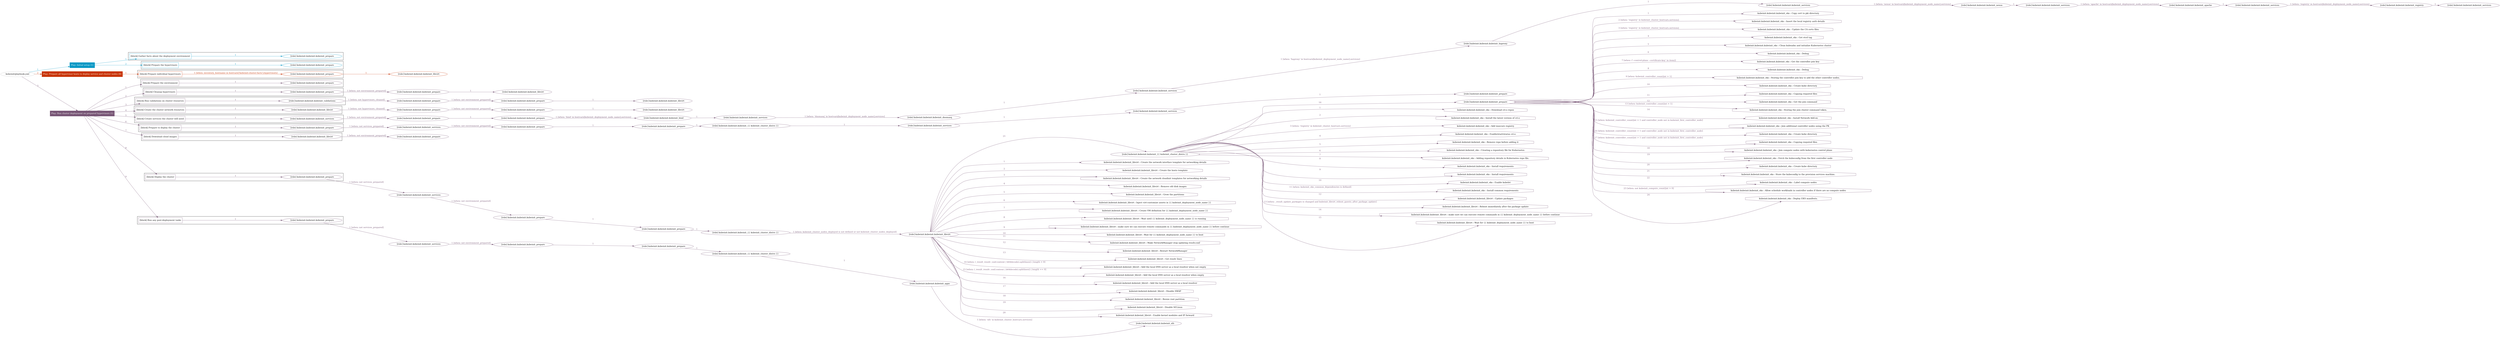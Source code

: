 digraph {
	graph [concentrate=true ordering=in rankdir=LR ratio=fill]
	edge [esep=5 sep=10]
	"kubeinit/playbook.yml" [id=root_node style=dotted]
	play_941dc191 [label="Play: Initial setup (1)" color="#0798c5" fontcolor="#ffffff" id=play_941dc191 shape=box style=filled tooltip=localhost]
	"kubeinit/playbook.yml" -> play_941dc191 [label="1 " color="#0798c5" fontcolor="#0798c5" id=edge_b35ed795 labeltooltip="1 " tooltip="1 "]
	subgraph "kubeinit.kubeinit.kubeinit_prepare" {
		role_2b872cfb [label="[role] kubeinit.kubeinit.kubeinit_prepare" color="#0798c5" id=role_2b872cfb tooltip="kubeinit.kubeinit.kubeinit_prepare"]
	}
	subgraph "kubeinit.kubeinit.kubeinit_prepare" {
		role_339c1b3f [label="[role] kubeinit.kubeinit.kubeinit_prepare" color="#0798c5" id=role_339c1b3f tooltip="kubeinit.kubeinit.kubeinit_prepare"]
	}
	subgraph "Play: Initial setup (1)" {
		play_941dc191 -> block_a0dee090 [label=1 color="#0798c5" fontcolor="#0798c5" id=edge_5762aa3f labeltooltip=1 tooltip=1]
		subgraph cluster_block_a0dee090 {
			block_a0dee090 [label="[block] Gather facts about the deployment environment" color="#0798c5" id=block_a0dee090 labeltooltip="Gather facts about the deployment environment" shape=box tooltip="Gather facts about the deployment environment"]
			block_a0dee090 -> role_2b872cfb [label="1 " color="#0798c5" fontcolor="#0798c5" id=edge_1bc3b24b labeltooltip="1 " tooltip="1 "]
		}
		play_941dc191 -> block_4c588dbb [label=2 color="#0798c5" fontcolor="#0798c5" id=edge_2f052b23 labeltooltip=2 tooltip=2]
		subgraph cluster_block_4c588dbb {
			block_4c588dbb [label="[block] Prepare the hypervisors" color="#0798c5" id=block_4c588dbb labeltooltip="Prepare the hypervisors" shape=box tooltip="Prepare the hypervisors"]
			block_4c588dbb -> role_339c1b3f [label="1 " color="#0798c5" fontcolor="#0798c5" id=edge_3b5e029f labeltooltip="1 " tooltip="1 "]
		}
	}
	play_3bcff000 [label="Play: Prepare all hypervisor hosts to deploy service and cluster nodes (0)" color="#c83404" fontcolor="#ffffff" id=play_3bcff000 shape=box style=filled tooltip="Play: Prepare all hypervisor hosts to deploy service and cluster nodes (0)"]
	"kubeinit/playbook.yml" -> play_3bcff000 [label="2 " color="#c83404" fontcolor="#c83404" id=edge_57072ee5 labeltooltip="2 " tooltip="2 "]
	subgraph "kubeinit.kubeinit.kubeinit_libvirt" {
		role_a0d4f185 [label="[role] kubeinit.kubeinit.kubeinit_libvirt" color="#c83404" id=role_a0d4f185 tooltip="kubeinit.kubeinit.kubeinit_libvirt"]
	}
	subgraph "kubeinit.kubeinit.kubeinit_prepare" {
		role_b91005b0 [label="[role] kubeinit.kubeinit.kubeinit_prepare" color="#c83404" id=role_b91005b0 tooltip="kubeinit.kubeinit.kubeinit_prepare"]
		role_b91005b0 -> role_a0d4f185 [label="1 " color="#c83404" fontcolor="#c83404" id=edge_3570ac69 labeltooltip="1 " tooltip="1 "]
	}
	subgraph "Play: Prepare all hypervisor hosts to deploy service and cluster nodes (0)" {
		play_3bcff000 -> block_7348fe55 [label=1 color="#c83404" fontcolor="#c83404" id=edge_a70a665e labeltooltip=1 tooltip=1]
		subgraph cluster_block_7348fe55 {
			block_7348fe55 [label="[block] Prepare individual hypervisors" color="#c83404" id=block_7348fe55 labeltooltip="Prepare individual hypervisors" shape=box tooltip="Prepare individual hypervisors"]
			block_7348fe55 -> role_b91005b0 [label="1 [when: inventory_hostname in hostvars['kubeinit-cluster-facts'].hypervisors]" color="#c83404" fontcolor="#c83404" id=edge_54a3ee4e labeltooltip="1 [when: inventory_hostname in hostvars['kubeinit-cluster-facts'].hypervisors]" tooltip="1 [when: inventory_hostname in hostvars['kubeinit-cluster-facts'].hypervisors]"]
		}
	}
	play_66e8593a [label="Play: Run cluster deployment on prepared hypervisors (1)" color="#775575" fontcolor="#ffffff" id=play_66e8593a shape=box style=filled tooltip=localhost]
	"kubeinit/playbook.yml" -> play_66e8593a [label="3 " color="#775575" fontcolor="#775575" id=edge_3797676c labeltooltip="3 " tooltip="3 "]
	subgraph "kubeinit.kubeinit.kubeinit_prepare" {
		role_ff3716f2 [label="[role] kubeinit.kubeinit.kubeinit_prepare" color="#775575" id=role_ff3716f2 tooltip="kubeinit.kubeinit.kubeinit_prepare"]
	}
	subgraph "kubeinit.kubeinit.kubeinit_libvirt" {
		role_2d6ad5ad [label="[role] kubeinit.kubeinit.kubeinit_libvirt" color="#775575" id=role_2d6ad5ad tooltip="kubeinit.kubeinit.kubeinit_libvirt"]
	}
	subgraph "kubeinit.kubeinit.kubeinit_prepare" {
		role_8a9f2474 [label="[role] kubeinit.kubeinit.kubeinit_prepare" color="#775575" id=role_8a9f2474 tooltip="kubeinit.kubeinit.kubeinit_prepare"]
		role_8a9f2474 -> role_2d6ad5ad [label="1 " color="#775575" fontcolor="#775575" id=edge_3e3c7157 labeltooltip="1 " tooltip="1 "]
	}
	subgraph "kubeinit.kubeinit.kubeinit_prepare" {
		role_a8eedea1 [label="[role] kubeinit.kubeinit.kubeinit_prepare" color="#775575" id=role_a8eedea1 tooltip="kubeinit.kubeinit.kubeinit_prepare"]
		role_a8eedea1 -> role_8a9f2474 [label="1 [when: not environment_prepared]" color="#775575" fontcolor="#775575" id=edge_83d7eaec labeltooltip="1 [when: not environment_prepared]" tooltip="1 [when: not environment_prepared]"]
	}
	subgraph "kubeinit.kubeinit.kubeinit_libvirt" {
		role_1d488069 [label="[role] kubeinit.kubeinit.kubeinit_libvirt" color="#775575" id=role_1d488069 tooltip="kubeinit.kubeinit.kubeinit_libvirt"]
	}
	subgraph "kubeinit.kubeinit.kubeinit_prepare" {
		role_09699c2a [label="[role] kubeinit.kubeinit.kubeinit_prepare" color="#775575" id=role_09699c2a tooltip="kubeinit.kubeinit.kubeinit_prepare"]
		role_09699c2a -> role_1d488069 [label="1 " color="#775575" fontcolor="#775575" id=edge_6e37b0da labeltooltip="1 " tooltip="1 "]
	}
	subgraph "kubeinit.kubeinit.kubeinit_prepare" {
		role_71e2dcde [label="[role] kubeinit.kubeinit.kubeinit_prepare" color="#775575" id=role_71e2dcde tooltip="kubeinit.kubeinit.kubeinit_prepare"]
		role_71e2dcde -> role_09699c2a [label="1 [when: not environment_prepared]" color="#775575" fontcolor="#775575" id=edge_4bdbc924 labeltooltip="1 [when: not environment_prepared]" tooltip="1 [when: not environment_prepared]"]
	}
	subgraph "kubeinit.kubeinit.kubeinit_validations" {
		role_544f5c3c [label="[role] kubeinit.kubeinit.kubeinit_validations" color="#775575" id=role_544f5c3c tooltip="kubeinit.kubeinit.kubeinit_validations"]
		role_544f5c3c -> role_71e2dcde [label="1 [when: not hypervisors_cleaned]" color="#775575" fontcolor="#775575" id=edge_52f2461e labeltooltip="1 [when: not hypervisors_cleaned]" tooltip="1 [when: not hypervisors_cleaned]"]
	}
	subgraph "kubeinit.kubeinit.kubeinit_libvirt" {
		role_31fe4611 [label="[role] kubeinit.kubeinit.kubeinit_libvirt" color="#775575" id=role_31fe4611 tooltip="kubeinit.kubeinit.kubeinit_libvirt"]
	}
	subgraph "kubeinit.kubeinit.kubeinit_prepare" {
		role_75881b81 [label="[role] kubeinit.kubeinit.kubeinit_prepare" color="#775575" id=role_75881b81 tooltip="kubeinit.kubeinit.kubeinit_prepare"]
		role_75881b81 -> role_31fe4611 [label="1 " color="#775575" fontcolor="#775575" id=edge_754bc0f7 labeltooltip="1 " tooltip="1 "]
	}
	subgraph "kubeinit.kubeinit.kubeinit_prepare" {
		role_eda4baa8 [label="[role] kubeinit.kubeinit.kubeinit_prepare" color="#775575" id=role_eda4baa8 tooltip="kubeinit.kubeinit.kubeinit_prepare"]
		role_eda4baa8 -> role_75881b81 [label="1 [when: not environment_prepared]" color="#775575" fontcolor="#775575" id=edge_04059f00 labeltooltip="1 [when: not environment_prepared]" tooltip="1 [when: not environment_prepared]"]
	}
	subgraph "kubeinit.kubeinit.kubeinit_libvirt" {
		role_55db2edb [label="[role] kubeinit.kubeinit.kubeinit_libvirt" color="#775575" id=role_55db2edb tooltip="kubeinit.kubeinit.kubeinit_libvirt"]
		role_55db2edb -> role_eda4baa8 [label="1 [when: not hypervisors_cleaned]" color="#775575" fontcolor="#775575" id=edge_94f7ad80 labeltooltip="1 [when: not hypervisors_cleaned]" tooltip="1 [when: not hypervisors_cleaned]"]
	}
	subgraph "kubeinit.kubeinit.kubeinit_services" {
		role_eb29d9aa [label="[role] kubeinit.kubeinit.kubeinit_services" color="#775575" id=role_eb29d9aa tooltip="kubeinit.kubeinit.kubeinit_services"]
	}
	subgraph "kubeinit.kubeinit.kubeinit_registry" {
		role_836619d1 [label="[role] kubeinit.kubeinit.kubeinit_registry" color="#775575" id=role_836619d1 tooltip="kubeinit.kubeinit.kubeinit_registry"]
		role_836619d1 -> role_eb29d9aa [label="1 " color="#775575" fontcolor="#775575" id=edge_8dc56aca labeltooltip="1 " tooltip="1 "]
	}
	subgraph "kubeinit.kubeinit.kubeinit_services" {
		role_2beca2a0 [label="[role] kubeinit.kubeinit.kubeinit_services" color="#775575" id=role_2beca2a0 tooltip="kubeinit.kubeinit.kubeinit_services"]
		role_2beca2a0 -> role_836619d1 [label="1 [when: 'registry' in hostvars[kubeinit_deployment_node_name].services]" color="#775575" fontcolor="#775575" id=edge_fbc86c31 labeltooltip="1 [when: 'registry' in hostvars[kubeinit_deployment_node_name].services]" tooltip="1 [when: 'registry' in hostvars[kubeinit_deployment_node_name].services]"]
	}
	subgraph "kubeinit.kubeinit.kubeinit_apache" {
		role_56ea1c3b [label="[role] kubeinit.kubeinit.kubeinit_apache" color="#775575" id=role_56ea1c3b tooltip="kubeinit.kubeinit.kubeinit_apache"]
		role_56ea1c3b -> role_2beca2a0 [label="1 " color="#775575" fontcolor="#775575" id=edge_0067b3b2 labeltooltip="1 " tooltip="1 "]
	}
	subgraph "kubeinit.kubeinit.kubeinit_services" {
		role_baf3e745 [label="[role] kubeinit.kubeinit.kubeinit_services" color="#775575" id=role_baf3e745 tooltip="kubeinit.kubeinit.kubeinit_services"]
		role_baf3e745 -> role_56ea1c3b [label="1 [when: 'apache' in hostvars[kubeinit_deployment_node_name].services]" color="#775575" fontcolor="#775575" id=edge_0849f233 labeltooltip="1 [when: 'apache' in hostvars[kubeinit_deployment_node_name].services]" tooltip="1 [when: 'apache' in hostvars[kubeinit_deployment_node_name].services]"]
	}
	subgraph "kubeinit.kubeinit.kubeinit_nexus" {
		role_388b9d95 [label="[role] kubeinit.kubeinit.kubeinit_nexus" color="#775575" id=role_388b9d95 tooltip="kubeinit.kubeinit.kubeinit_nexus"]
		role_388b9d95 -> role_baf3e745 [label="1 " color="#775575" fontcolor="#775575" id=edge_0c54a076 labeltooltip="1 " tooltip="1 "]
	}
	subgraph "kubeinit.kubeinit.kubeinit_services" {
		role_b58c5663 [label="[role] kubeinit.kubeinit.kubeinit_services" color="#775575" id=role_b58c5663 tooltip="kubeinit.kubeinit.kubeinit_services"]
		role_b58c5663 -> role_388b9d95 [label="1 [when: 'nexus' in hostvars[kubeinit_deployment_node_name].services]" color="#775575" fontcolor="#775575" id=edge_e0ac1d3c labeltooltip="1 [when: 'nexus' in hostvars[kubeinit_deployment_node_name].services]" tooltip="1 [when: 'nexus' in hostvars[kubeinit_deployment_node_name].services]"]
	}
	subgraph "kubeinit.kubeinit.kubeinit_haproxy" {
		role_39ee37b5 [label="[role] kubeinit.kubeinit.kubeinit_haproxy" color="#775575" id=role_39ee37b5 tooltip="kubeinit.kubeinit.kubeinit_haproxy"]
		role_39ee37b5 -> role_b58c5663 [label="1 " color="#775575" fontcolor="#775575" id=edge_bb54a4e4 labeltooltip="1 " tooltip="1 "]
	}
	subgraph "kubeinit.kubeinit.kubeinit_services" {
		role_f549dd21 [label="[role] kubeinit.kubeinit.kubeinit_services" color="#775575" id=role_f549dd21 tooltip="kubeinit.kubeinit.kubeinit_services"]
		role_f549dd21 -> role_39ee37b5 [label="1 [when: 'haproxy' in hostvars[kubeinit_deployment_node_name].services]" color="#775575" fontcolor="#775575" id=edge_11fecf10 labeltooltip="1 [when: 'haproxy' in hostvars[kubeinit_deployment_node_name].services]" tooltip="1 [when: 'haproxy' in hostvars[kubeinit_deployment_node_name].services]"]
	}
	subgraph "kubeinit.kubeinit.kubeinit_dnsmasq" {
		role_ef391d44 [label="[role] kubeinit.kubeinit.kubeinit_dnsmasq" color="#775575" id=role_ef391d44 tooltip="kubeinit.kubeinit.kubeinit_dnsmasq"]
		role_ef391d44 -> role_f549dd21 [label="1 " color="#775575" fontcolor="#775575" id=edge_94c1a219 labeltooltip="1 " tooltip="1 "]
	}
	subgraph "kubeinit.kubeinit.kubeinit_services" {
		role_4cb9ff63 [label="[role] kubeinit.kubeinit.kubeinit_services" color="#775575" id=role_4cb9ff63 tooltip="kubeinit.kubeinit.kubeinit_services"]
		role_4cb9ff63 -> role_ef391d44 [label="1 [when: 'dnsmasq' in hostvars[kubeinit_deployment_node_name].services]" color="#775575" fontcolor="#775575" id=edge_614bf603 labeltooltip="1 [when: 'dnsmasq' in hostvars[kubeinit_deployment_node_name].services]" tooltip="1 [when: 'dnsmasq' in hostvars[kubeinit_deployment_node_name].services]"]
	}
	subgraph "kubeinit.kubeinit.kubeinit_bind" {
		role_96455def [label="[role] kubeinit.kubeinit.kubeinit_bind" color="#775575" id=role_96455def tooltip="kubeinit.kubeinit.kubeinit_bind"]
		role_96455def -> role_4cb9ff63 [label="1 " color="#775575" fontcolor="#775575" id=edge_9e84ba23 labeltooltip="1 " tooltip="1 "]
	}
	subgraph "kubeinit.kubeinit.kubeinit_prepare" {
		role_1c0ed3c5 [label="[role] kubeinit.kubeinit.kubeinit_prepare" color="#775575" id=role_1c0ed3c5 tooltip="kubeinit.kubeinit.kubeinit_prepare"]
		role_1c0ed3c5 -> role_96455def [label="1 [when: 'bind' in hostvars[kubeinit_deployment_node_name].services]" color="#775575" fontcolor="#775575" id=edge_540e3652 labeltooltip="1 [when: 'bind' in hostvars[kubeinit_deployment_node_name].services]" tooltip="1 [when: 'bind' in hostvars[kubeinit_deployment_node_name].services]"]
	}
	subgraph "kubeinit.kubeinit.kubeinit_prepare" {
		role_4d745d64 [label="[role] kubeinit.kubeinit.kubeinit_prepare" color="#775575" id=role_4d745d64 tooltip="kubeinit.kubeinit.kubeinit_prepare"]
		role_4d745d64 -> role_1c0ed3c5 [label="1 " color="#775575" fontcolor="#775575" id=edge_d12fb4b4 labeltooltip="1 " tooltip="1 "]
	}
	subgraph "kubeinit.kubeinit.kubeinit_services" {
		role_458fb2a3 [label="[role] kubeinit.kubeinit.kubeinit_services" color="#775575" id=role_458fb2a3 tooltip="kubeinit.kubeinit.kubeinit_services"]
		role_458fb2a3 -> role_4d745d64 [label="1 [when: not environment_prepared]" color="#775575" fontcolor="#775575" id=edge_2417981f labeltooltip="1 [when: not environment_prepared]" tooltip="1 [when: not environment_prepared]"]
	}
	subgraph "kubeinit.kubeinit.kubeinit_prepare" {
		role_a2c299b4 [label="[role] kubeinit.kubeinit.kubeinit_prepare" color="#775575" id=role_a2c299b4 tooltip="kubeinit.kubeinit.kubeinit_prepare"]
	}
	subgraph "kubeinit.kubeinit.kubeinit_services" {
		role_a3c6b49b [label="[role] kubeinit.kubeinit.kubeinit_services" color="#775575" id=role_a3c6b49b tooltip="kubeinit.kubeinit.kubeinit_services"]
		role_a3c6b49b -> role_a2c299b4 [label="1 " color="#775575" fontcolor="#775575" id=edge_0304a6ea labeltooltip="1 " tooltip="1 "]
	}
	subgraph "kubeinit.kubeinit.kubeinit_services" {
		role_d5a49e6a [label="[role] kubeinit.kubeinit.kubeinit_services" color="#775575" id=role_d5a49e6a tooltip="kubeinit.kubeinit.kubeinit_services"]
		role_d5a49e6a -> role_a3c6b49b [label="1 " color="#775575" fontcolor="#775575" id=edge_9e892750 labeltooltip="1 " tooltip="1 "]
	}
	subgraph "kubeinit.kubeinit.kubeinit_{{ kubeinit_cluster_distro }}" {
		role_7f237b11 [label="[role] kubeinit.kubeinit.kubeinit_{{ kubeinit_cluster_distro }}" color="#775575" id=role_7f237b11 tooltip="kubeinit.kubeinit.kubeinit_{{ kubeinit_cluster_distro }}"]
		role_7f237b11 -> role_d5a49e6a [label="1 " color="#775575" fontcolor="#775575" id=edge_1edc462c labeltooltip="1 " tooltip="1 "]
	}
	subgraph "kubeinit.kubeinit.kubeinit_prepare" {
		role_b4b8f452 [label="[role] kubeinit.kubeinit.kubeinit_prepare" color="#775575" id=role_b4b8f452 tooltip="kubeinit.kubeinit.kubeinit_prepare"]
		role_b4b8f452 -> role_7f237b11 [label="1 " color="#775575" fontcolor="#775575" id=edge_09af1f95 labeltooltip="1 " tooltip="1 "]
	}
	subgraph "kubeinit.kubeinit.kubeinit_prepare" {
		role_feb3e493 [label="[role] kubeinit.kubeinit.kubeinit_prepare" color="#775575" id=role_feb3e493 tooltip="kubeinit.kubeinit.kubeinit_prepare"]
		role_feb3e493 -> role_b4b8f452 [label="1 " color="#775575" fontcolor="#775575" id=edge_e085c7a7 labeltooltip="1 " tooltip="1 "]
	}
	subgraph "kubeinit.kubeinit.kubeinit_services" {
		role_1a212acc [label="[role] kubeinit.kubeinit.kubeinit_services" color="#775575" id=role_1a212acc tooltip="kubeinit.kubeinit.kubeinit_services"]
		role_1a212acc -> role_feb3e493 [label="1 [when: not environment_prepared]" color="#775575" fontcolor="#775575" id=edge_72ef8f3a labeltooltip="1 [when: not environment_prepared]" tooltip="1 [when: not environment_prepared]"]
	}
	subgraph "kubeinit.kubeinit.kubeinit_prepare" {
		role_6a7a9bba [label="[role] kubeinit.kubeinit.kubeinit_prepare" color="#775575" id=role_6a7a9bba tooltip="kubeinit.kubeinit.kubeinit_prepare"]
		role_6a7a9bba -> role_1a212acc [label="1 [when: not services_prepared]" color="#775575" fontcolor="#775575" id=edge_ab3859d3 labeltooltip="1 [when: not services_prepared]" tooltip="1 [when: not services_prepared]"]
	}
	subgraph "kubeinit.kubeinit.kubeinit_prepare" {
		role_8883efb6 [label="[role] kubeinit.kubeinit.kubeinit_prepare" color="#775575" id=role_8883efb6 tooltip="kubeinit.kubeinit.kubeinit_prepare"]
	}
	subgraph "kubeinit.kubeinit.kubeinit_libvirt" {
		role_4b2aa4f2 [label="[role] kubeinit.kubeinit.kubeinit_libvirt" color="#775575" id=role_4b2aa4f2 tooltip="kubeinit.kubeinit.kubeinit_libvirt"]
		role_4b2aa4f2 -> role_8883efb6 [label="1 [when: not environment_prepared]" color="#775575" fontcolor="#775575" id=edge_336ccc06 labeltooltip="1 [when: not environment_prepared]" tooltip="1 [when: not environment_prepared]"]
	}
	subgraph "kubeinit.kubeinit.kubeinit_prepare" {
		role_3c95901a [label="[role] kubeinit.kubeinit.kubeinit_prepare" color="#775575" id=role_3c95901a tooltip="kubeinit.kubeinit.kubeinit_prepare"]
		task_cc477f1c [label="kubeinit.kubeinit.kubeinit_eks : Copy cert to pki directory" color="#775575" hello="kubeinit.kubeinit.kubeinit_eks : Copy cert to pki directory" id=task_cc477f1c shape=octagon tooltip="kubeinit.kubeinit.kubeinit_eks : Copy cert to pki directory"]
		role_3c95901a -> task_cc477f1c [label="1 " color="#775575" fontcolor="#775575" id=edge_9debd6c0 labeltooltip="1 " tooltip="1 "]
		task_46a189eb [label="kubeinit.kubeinit.kubeinit_eks : Insert the local registry auth details" color="#775575" hello="kubeinit.kubeinit.kubeinit_eks : Insert the local registry auth details" id=task_46a189eb shape=octagon tooltip="kubeinit.kubeinit.kubeinit_eks : Insert the local registry auth details"]
		role_3c95901a -> task_46a189eb [label="2 [when: 'registry' in kubeinit_cluster_hostvars.services]" color="#775575" fontcolor="#775575" id=edge_4efdf24b labeltooltip="2 [when: 'registry' in kubeinit_cluster_hostvars.services]" tooltip="2 [when: 'registry' in kubeinit_cluster_hostvars.services]"]
		task_ceee314f [label="kubeinit.kubeinit.kubeinit_eks : Update the CA certs files" color="#775575" hello="kubeinit.kubeinit.kubeinit_eks : Update the CA certs files" id=task_ceee314f shape=octagon tooltip="kubeinit.kubeinit.kubeinit_eks : Update the CA certs files"]
		role_3c95901a -> task_ceee314f [label="3 [when: 'registry' in kubeinit_cluster_hostvars.services]" color="#775575" fontcolor="#775575" id=edge_3c660e03 labeltooltip="3 [when: 'registry' in kubeinit_cluster_hostvars.services]" tooltip="3 [when: 'registry' in kubeinit_cluster_hostvars.services]"]
		task_e016da6a [label="kubeinit.kubeinit.kubeinit_eks : Get etcd tag" color="#775575" hello="kubeinit.kubeinit.kubeinit_eks : Get etcd tag" id=task_e016da6a shape=octagon tooltip="kubeinit.kubeinit.kubeinit_eks : Get etcd tag"]
		role_3c95901a -> task_e016da6a [label="4 " color="#775575" fontcolor="#775575" id=edge_81aa41d7 labeltooltip="4 " tooltip="4 "]
		task_3f0a1e74 [label="kubeinit.kubeinit.kubeinit_eks : Clean kubeadm and initialize Kubernetes cluster" color="#775575" hello="kubeinit.kubeinit.kubeinit_eks : Clean kubeadm and initialize Kubernetes cluster" id=task_3f0a1e74 shape=octagon tooltip="kubeinit.kubeinit.kubeinit_eks : Clean kubeadm and initialize Kubernetes cluster"]
		role_3c95901a -> task_3f0a1e74 [label="5 " color="#775575" fontcolor="#775575" id=edge_31b4fe3b labeltooltip="5 " tooltip="5 "]
		task_22587c7e [label="kubeinit.kubeinit.kubeinit_eks : Debug" color="#775575" hello="kubeinit.kubeinit.kubeinit_eks : Debug" id=task_22587c7e shape=octagon tooltip="kubeinit.kubeinit.kubeinit_eks : Debug"]
		role_3c95901a -> task_22587c7e [label="6 " color="#775575" fontcolor="#775575" id=edge_7ae3e6a2 labeltooltip="6 " tooltip="6 "]
		task_d47a9eb5 [label="kubeinit.kubeinit.kubeinit_eks : Get the controller join key" color="#775575" hello="kubeinit.kubeinit.kubeinit_eks : Get the controller join key" id=task_d47a9eb5 shape=octagon tooltip="kubeinit.kubeinit.kubeinit_eks : Get the controller join key"]
		role_3c95901a -> task_d47a9eb5 [label="7 [when: ('--control-plane --certificate-key' in item)]" color="#775575" fontcolor="#775575" id=edge_23f451f7 labeltooltip="7 [when: ('--control-plane --certificate-key' in item)]" tooltip="7 [when: ('--control-plane --certificate-key' in item)]"]
		task_1ed2be75 [label="kubeinit.kubeinit.kubeinit_eks : Debug" color="#775575" hello="kubeinit.kubeinit.kubeinit_eks : Debug" id=task_1ed2be75 shape=octagon tooltip="kubeinit.kubeinit.kubeinit_eks : Debug"]
		role_3c95901a -> task_1ed2be75 [label="8 " color="#775575" fontcolor="#775575" id=edge_4f6f7b53 labeltooltip="8 " tooltip="8 "]
		task_ebc6bb27 [label="kubeinit.kubeinit.kubeinit_eks : Storing the controller join key to add the other controller nodes." color="#775575" hello="kubeinit.kubeinit.kubeinit_eks : Storing the controller join key to add the other controller nodes." id=task_ebc6bb27 shape=octagon tooltip="kubeinit.kubeinit.kubeinit_eks : Storing the controller join key to add the other controller nodes."]
		role_3c95901a -> task_ebc6bb27 [label="9 [when: kubeinit_controller_count|int > 1]" color="#775575" fontcolor="#775575" id=edge_44809155 labeltooltip="9 [when: kubeinit_controller_count|int > 1]" tooltip="9 [when: kubeinit_controller_count|int > 1]"]
		task_f3e337ba [label="kubeinit.kubeinit.kubeinit_eks : Create kube directory" color="#775575" hello="kubeinit.kubeinit.kubeinit_eks : Create kube directory" id=task_f3e337ba shape=octagon tooltip="kubeinit.kubeinit.kubeinit_eks : Create kube directory"]
		role_3c95901a -> task_f3e337ba [label="10 " color="#775575" fontcolor="#775575" id=edge_08e41526 labeltooltip="10 " tooltip="10 "]
		task_9e933b80 [label="kubeinit.kubeinit.kubeinit_eks : Copying required files" color="#775575" hello="kubeinit.kubeinit.kubeinit_eks : Copying required files" id=task_9e933b80 shape=octagon tooltip="kubeinit.kubeinit.kubeinit_eks : Copying required files"]
		role_3c95901a -> task_9e933b80 [label="11 " color="#775575" fontcolor="#775575" id=edge_5a5216ab labeltooltip="11 " tooltip="11 "]
		task_7f43b500 [label="kubeinit.kubeinit.kubeinit_eks : Get the join command" color="#775575" hello="kubeinit.kubeinit.kubeinit_eks : Get the join command" id=task_7f43b500 shape=octagon tooltip="kubeinit.kubeinit.kubeinit_eks : Get the join command"]
		role_3c95901a -> task_7f43b500 [label="12 " color="#775575" fontcolor="#775575" id=edge_b796166d labeltooltip="12 " tooltip="12 "]
		task_572574f9 [label="kubeinit.kubeinit.kubeinit_eks : Storing the join cluster command token." color="#775575" hello="kubeinit.kubeinit.kubeinit_eks : Storing the join cluster command token." id=task_572574f9 shape=octagon tooltip="kubeinit.kubeinit.kubeinit_eks : Storing the join cluster command token."]
		role_3c95901a -> task_572574f9 [label="13 [when: kubeinit_controller_count|int > 1]" color="#775575" fontcolor="#775575" id=edge_8d71be49 labeltooltip="13 [when: kubeinit_controller_count|int > 1]" tooltip="13 [when: kubeinit_controller_count|int > 1]"]
		task_b0150fe7 [label="kubeinit.kubeinit.kubeinit_eks : Install Network Add-on" color="#775575" hello="kubeinit.kubeinit.kubeinit_eks : Install Network Add-on" id=task_b0150fe7 shape=octagon tooltip="kubeinit.kubeinit.kubeinit_eks : Install Network Add-on"]
		role_3c95901a -> task_b0150fe7 [label="14 " color="#775575" fontcolor="#775575" id=edge_09884875 labeltooltip="14 " tooltip="14 "]
		task_9579f645 [label="kubeinit.kubeinit.kubeinit_eks : Join additional controller nodes using the PK" color="#775575" hello="kubeinit.kubeinit.kubeinit_eks : Join additional controller nodes using the PK" id=task_9579f645 shape=octagon tooltip="kubeinit.kubeinit.kubeinit_eks : Join additional controller nodes using the PK"]
		role_3c95901a -> task_9579f645 [label="15 [when: kubeinit_controller_count|int > 1 and controller_node not in kubeinit_first_controller_node]" color="#775575" fontcolor="#775575" id=edge_83d508ef labeltooltip="15 [when: kubeinit_controller_count|int > 1 and controller_node not in kubeinit_first_controller_node]" tooltip="15 [when: kubeinit_controller_count|int > 1 and controller_node not in kubeinit_first_controller_node]"]
		task_6edbf88d [label="kubeinit.kubeinit.kubeinit_eks : Create kube directory" color="#775575" hello="kubeinit.kubeinit.kubeinit_eks : Create kube directory" id=task_6edbf88d shape=octagon tooltip="kubeinit.kubeinit.kubeinit_eks : Create kube directory"]
		role_3c95901a -> task_6edbf88d [label="16 [when: kubeinit_controller_count|int > 1 and controller_node not in kubeinit_first_controller_node]" color="#775575" fontcolor="#775575" id=edge_187bea25 labeltooltip="16 [when: kubeinit_controller_count|int > 1 and controller_node not in kubeinit_first_controller_node]" tooltip="16 [when: kubeinit_controller_count|int > 1 and controller_node not in kubeinit_first_controller_node]"]
		task_ba633895 [label="kubeinit.kubeinit.kubeinit_eks : Copying required files" color="#775575" hello="kubeinit.kubeinit.kubeinit_eks : Copying required files" id=task_ba633895 shape=octagon tooltip="kubeinit.kubeinit.kubeinit_eks : Copying required files"]
		role_3c95901a -> task_ba633895 [label="17 [when: kubeinit_controller_count|int > 1 and controller_node not in kubeinit_first_controller_node]" color="#775575" fontcolor="#775575" id=edge_e9ef0dee labeltooltip="17 [when: kubeinit_controller_count|int > 1 and controller_node not in kubeinit_first_controller_node]" tooltip="17 [when: kubeinit_controller_count|int > 1 and controller_node not in kubeinit_first_controller_node]"]
		task_baf4fc7a [label="kubeinit.kubeinit.kubeinit_eks : Join compute nodes with kubernetes control plane" color="#775575" hello="kubeinit.kubeinit.kubeinit_eks : Join compute nodes with kubernetes control plane" id=task_baf4fc7a shape=octagon tooltip="kubeinit.kubeinit.kubeinit_eks : Join compute nodes with kubernetes control plane"]
		role_3c95901a -> task_baf4fc7a [label="18 " color="#775575" fontcolor="#775575" id=edge_958ba9c6 labeltooltip="18 " tooltip="18 "]
		task_5af5d323 [label="kubeinit.kubeinit.kubeinit_eks : Fetch the kubeconfig from the first controller node" color="#775575" hello="kubeinit.kubeinit.kubeinit_eks : Fetch the kubeconfig from the first controller node" id=task_5af5d323 shape=octagon tooltip="kubeinit.kubeinit.kubeinit_eks : Fetch the kubeconfig from the first controller node"]
		role_3c95901a -> task_5af5d323 [label="19 " color="#775575" fontcolor="#775575" id=edge_fcef3530 labeltooltip="19 " tooltip="19 "]
		task_c9e9a2bd [label="kubeinit.kubeinit.kubeinit_eks : Create kube directory" color="#775575" hello="kubeinit.kubeinit.kubeinit_eks : Create kube directory" id=task_c9e9a2bd shape=octagon tooltip="kubeinit.kubeinit.kubeinit_eks : Create kube directory"]
		role_3c95901a -> task_c9e9a2bd [label="20 " color="#775575" fontcolor="#775575" id=edge_e869fe51 labeltooltip="20 " tooltip="20 "]
		task_01921770 [label="kubeinit.kubeinit.kubeinit_eks : Store the kubeconfig to the provision services machine." color="#775575" hello="kubeinit.kubeinit.kubeinit_eks : Store the kubeconfig to the provision services machine." id=task_01921770 shape=octagon tooltip="kubeinit.kubeinit.kubeinit_eks : Store the kubeconfig to the provision services machine."]
		role_3c95901a -> task_01921770 [label="21 " color="#775575" fontcolor="#775575" id=edge_6f83246a labeltooltip="21 " tooltip="21 "]
		task_0c509b89 [label="kubeinit.kubeinit.kubeinit_eks : Label compute nodes" color="#775575" hello="kubeinit.kubeinit.kubeinit_eks : Label compute nodes" id=task_0c509b89 shape=octagon tooltip="kubeinit.kubeinit.kubeinit_eks : Label compute nodes"]
		role_3c95901a -> task_0c509b89 [label="22 " color="#775575" fontcolor="#775575" id=edge_74a8b673 labeltooltip="22 " tooltip="22 "]
		task_8016219b [label="kubeinit.kubeinit.kubeinit_eks : Allow schedule workloads in controller nodes if there are no compute nodes" color="#775575" hello="kubeinit.kubeinit.kubeinit_eks : Allow schedule workloads in controller nodes if there are no compute nodes" id=task_8016219b shape=octagon tooltip="kubeinit.kubeinit.kubeinit_eks : Allow schedule workloads in controller nodes if there are no compute nodes"]
		role_3c95901a -> task_8016219b [label="23 [when: not kubeinit_compute_count|int > 0]" color="#775575" fontcolor="#775575" id=edge_99a2182b labeltooltip="23 [when: not kubeinit_compute_count|int > 0]" tooltip="23 [when: not kubeinit_compute_count|int > 0]"]
		task_a3e39290 [label="kubeinit.kubeinit.kubeinit_eks : Deploy EKS manifests." color="#775575" hello="kubeinit.kubeinit.kubeinit_eks : Deploy EKS manifests." id=task_a3e39290 shape=octagon tooltip="kubeinit.kubeinit.kubeinit_eks : Deploy EKS manifests."]
		role_3c95901a -> task_a3e39290 [label="24 " color="#775575" fontcolor="#775575" id=edge_ca657c1a labeltooltip="24 " tooltip="24 "]
	}
	subgraph "kubeinit.kubeinit.kubeinit_{{ kubeinit_cluster_distro }}" {
		role_0bc9d52a [label="[role] kubeinit.kubeinit.kubeinit_{{ kubeinit_cluster_distro }}" color="#775575" id=role_0bc9d52a tooltip="kubeinit.kubeinit.kubeinit_{{ kubeinit_cluster_distro }}"]
		task_d6d7378b [label="kubeinit.kubeinit.kubeinit_eks : Download cri-o repos" color="#775575" hello="kubeinit.kubeinit.kubeinit_eks : Download cri-o repos" id=task_d6d7378b shape=octagon tooltip="kubeinit.kubeinit.kubeinit_eks : Download cri-o repos"]
		role_0bc9d52a -> task_d6d7378b [label="1 " color="#775575" fontcolor="#775575" id=edge_93a435a5 labeltooltip="1 " tooltip="1 "]
		task_4956e491 [label="kubeinit.kubeinit.kubeinit_eks : Install the latest version of cri-o" color="#775575" hello="kubeinit.kubeinit.kubeinit_eks : Install the latest version of cri-o" id=task_4956e491 shape=octagon tooltip="kubeinit.kubeinit.kubeinit_eks : Install the latest version of cri-o"]
		role_0bc9d52a -> task_4956e491 [label="2 " color="#775575" fontcolor="#775575" id=edge_4fd699de labeltooltip="2 " tooltip="2 "]
		task_3d526f86 [label="kubeinit.kubeinit.kubeinit_eks : Add insecure registry" color="#775575" hello="kubeinit.kubeinit.kubeinit_eks : Add insecure registry" id=task_3d526f86 shape=octagon tooltip="kubeinit.kubeinit.kubeinit_eks : Add insecure registry"]
		role_0bc9d52a -> task_3d526f86 [label="3 [when: 'registry' in kubeinit_cluster_hostvars.services]" color="#775575" fontcolor="#775575" id=edge_0b02d466 labeltooltip="3 [when: 'registry' in kubeinit_cluster_hostvars.services]" tooltip="3 [when: 'registry' in kubeinit_cluster_hostvars.services]"]
		task_05c3858d [label="kubeinit.kubeinit.kubeinit_eks : Enable/start/status cri-o" color="#775575" hello="kubeinit.kubeinit.kubeinit_eks : Enable/start/status cri-o" id=task_05c3858d shape=octagon tooltip="kubeinit.kubeinit.kubeinit_eks : Enable/start/status cri-o"]
		role_0bc9d52a -> task_05c3858d [label="4 " color="#775575" fontcolor="#775575" id=edge_49520d7f labeltooltip="4 " tooltip="4 "]
		task_02c3e80e [label="kubeinit.kubeinit.kubeinit_eks : Remove repo before adding it" color="#775575" hello="kubeinit.kubeinit.kubeinit_eks : Remove repo before adding it" id=task_02c3e80e shape=octagon tooltip="kubeinit.kubeinit.kubeinit_eks : Remove repo before adding it"]
		role_0bc9d52a -> task_02c3e80e [label="5 " color="#775575" fontcolor="#775575" id=edge_76fcea16 labeltooltip="5 " tooltip="5 "]
		task_f4f7d94b [label="kubeinit.kubeinit.kubeinit_eks : Creating a repository file for Kubernetes" color="#775575" hello="kubeinit.kubeinit.kubeinit_eks : Creating a repository file for Kubernetes" id=task_f4f7d94b shape=octagon tooltip="kubeinit.kubeinit.kubeinit_eks : Creating a repository file for Kubernetes"]
		role_0bc9d52a -> task_f4f7d94b [label="6 " color="#775575" fontcolor="#775575" id=edge_f22c2022 labeltooltip="6 " tooltip="6 "]
		task_51a318be [label="kubeinit.kubeinit.kubeinit_eks : Adding repository details in Kubernetes repo file." color="#775575" hello="kubeinit.kubeinit.kubeinit_eks : Adding repository details in Kubernetes repo file." id=task_51a318be shape=octagon tooltip="kubeinit.kubeinit.kubeinit_eks : Adding repository details in Kubernetes repo file."]
		role_0bc9d52a -> task_51a318be [label="7 " color="#775575" fontcolor="#775575" id=edge_08e07348 labeltooltip="7 " tooltip="7 "]
		task_4b019334 [label="kubeinit.kubeinit.kubeinit_eks : Install requirements" color="#775575" hello="kubeinit.kubeinit.kubeinit_eks : Install requirements" id=task_4b019334 shape=octagon tooltip="kubeinit.kubeinit.kubeinit_eks : Install requirements"]
		role_0bc9d52a -> task_4b019334 [label="8 " color="#775575" fontcolor="#775575" id=edge_eb2864d3 labeltooltip="8 " tooltip="8 "]
		task_976cb4e4 [label="kubeinit.kubeinit.kubeinit_eks : Install requirements" color="#775575" hello="kubeinit.kubeinit.kubeinit_eks : Install requirements" id=task_976cb4e4 shape=octagon tooltip="kubeinit.kubeinit.kubeinit_eks : Install requirements"]
		role_0bc9d52a -> task_976cb4e4 [label="9 " color="#775575" fontcolor="#775575" id=edge_7ecfbdf7 labeltooltip="9 " tooltip="9 "]
		task_1ef04b06 [label="kubeinit.kubeinit.kubeinit_eks : Enable kubelet" color="#775575" hello="kubeinit.kubeinit.kubeinit_eks : Enable kubelet" id=task_1ef04b06 shape=octagon tooltip="kubeinit.kubeinit.kubeinit_eks : Enable kubelet"]
		role_0bc9d52a -> task_1ef04b06 [label="10 " color="#775575" fontcolor="#775575" id=edge_89c5e281 labeltooltip="10 " tooltip="10 "]
		task_dcae56a6 [label="kubeinit.kubeinit.kubeinit_eks : Install common requirements" color="#775575" hello="kubeinit.kubeinit.kubeinit_eks : Install common requirements" id=task_dcae56a6 shape=octagon tooltip="kubeinit.kubeinit.kubeinit_eks : Install common requirements"]
		role_0bc9d52a -> task_dcae56a6 [label="11 [when: kubeinit_eks_common_dependencies is defined]" color="#775575" fontcolor="#775575" id=edge_83fb2744 labeltooltip="11 [when: kubeinit_eks_common_dependencies is defined]" tooltip="11 [when: kubeinit_eks_common_dependencies is defined]"]
		task_3df16d76 [label="kubeinit.kubeinit.kubeinit_libvirt : Update packages" color="#775575" hello="kubeinit.kubeinit.kubeinit_libvirt : Update packages" id=task_3df16d76 shape=octagon tooltip="kubeinit.kubeinit.kubeinit_libvirt : Update packages"]
		role_0bc9d52a -> task_3df16d76 [label="12 " color="#775575" fontcolor="#775575" id=edge_6097f5ae labeltooltip="12 " tooltip="12 "]
		task_e4cfa9ea [label="kubeinit.kubeinit.kubeinit_libvirt : Reboot immediately after the package update" color="#775575" hello="kubeinit.kubeinit.kubeinit_libvirt : Reboot immediately after the package update" id=task_e4cfa9ea shape=octagon tooltip="kubeinit.kubeinit.kubeinit_libvirt : Reboot immediately after the package update"]
		role_0bc9d52a -> task_e4cfa9ea [label="13 [when: _result_update_packages is changed and kubeinit_libvirt_reboot_guests_after_package_update]" color="#775575" fontcolor="#775575" id=edge_3812ef7c labeltooltip="13 [when: _result_update_packages is changed and kubeinit_libvirt_reboot_guests_after_package_update]" tooltip="13 [when: _result_update_packages is changed and kubeinit_libvirt_reboot_guests_after_package_update]"]
		task_80ac9c66 [label="kubeinit.kubeinit.kubeinit_libvirt : make sure we can execute remote commands in {{ kubeinit_deployment_node_name }} before continue" color="#775575" hello="kubeinit.kubeinit.kubeinit_libvirt : make sure we can execute remote commands in {{ kubeinit_deployment_node_name }} before continue" id=task_80ac9c66 shape=octagon tooltip="kubeinit.kubeinit.kubeinit_libvirt : make sure we can execute remote commands in {{ kubeinit_deployment_node_name }} before continue"]
		role_0bc9d52a -> task_80ac9c66 [label="14 " color="#775575" fontcolor="#775575" id=edge_c7962993 labeltooltip="14 " tooltip="14 "]
		task_f52cab87 [label="kubeinit.kubeinit.kubeinit_libvirt : Wait for {{ kubeinit_deployment_node_name }} to boot" color="#775575" hello="kubeinit.kubeinit.kubeinit_libvirt : Wait for {{ kubeinit_deployment_node_name }} to boot" id=task_f52cab87 shape=octagon tooltip="kubeinit.kubeinit.kubeinit_libvirt : Wait for {{ kubeinit_deployment_node_name }} to boot"]
		role_0bc9d52a -> task_f52cab87 [label="15 " color="#775575" fontcolor="#775575" id=edge_7841cc9b labeltooltip="15 " tooltip="15 "]
		role_0bc9d52a -> role_3c95901a [label="16 " color="#775575" fontcolor="#775575" id=edge_a9fa6cc1 labeltooltip="16 " tooltip="16 "]
	}
	subgraph "kubeinit.kubeinit.kubeinit_libvirt" {
		role_aac2f5b6 [label="[role] kubeinit.kubeinit.kubeinit_libvirt" color="#775575" id=role_aac2f5b6 tooltip="kubeinit.kubeinit.kubeinit_libvirt"]
		task_276fef04 [label="kubeinit.kubeinit.kubeinit_libvirt : Create the network interface template for networking details" color="#775575" hello="kubeinit.kubeinit.kubeinit_libvirt : Create the network interface template for networking details" id=task_276fef04 shape=octagon tooltip="kubeinit.kubeinit.kubeinit_libvirt : Create the network interface template for networking details"]
		role_aac2f5b6 -> task_276fef04 [label="1 " color="#775575" fontcolor="#775575" id=edge_47048869 labeltooltip="1 " tooltip="1 "]
		task_c9f20604 [label="kubeinit.kubeinit.kubeinit_libvirt : Create the hosts template" color="#775575" hello="kubeinit.kubeinit.kubeinit_libvirt : Create the hosts template" id=task_c9f20604 shape=octagon tooltip="kubeinit.kubeinit.kubeinit_libvirt : Create the hosts template"]
		role_aac2f5b6 -> task_c9f20604 [label="2 " color="#775575" fontcolor="#775575" id=edge_a1545454 labeltooltip="2 " tooltip="2 "]
		task_621972f3 [label="kubeinit.kubeinit.kubeinit_libvirt : Create the network cloudinit templates for networking details" color="#775575" hello="kubeinit.kubeinit.kubeinit_libvirt : Create the network cloudinit templates for networking details" id=task_621972f3 shape=octagon tooltip="kubeinit.kubeinit.kubeinit_libvirt : Create the network cloudinit templates for networking details"]
		role_aac2f5b6 -> task_621972f3 [label="3 " color="#775575" fontcolor="#775575" id=edge_be230769 labeltooltip="3 " tooltip="3 "]
		task_48a10943 [label="kubeinit.kubeinit.kubeinit_libvirt : Remove old disk images" color="#775575" hello="kubeinit.kubeinit.kubeinit_libvirt : Remove old disk images" id=task_48a10943 shape=octagon tooltip="kubeinit.kubeinit.kubeinit_libvirt : Remove old disk images"]
		role_aac2f5b6 -> task_48a10943 [label="4 " color="#775575" fontcolor="#775575" id=edge_29c0465c labeltooltip="4 " tooltip="4 "]
		task_2b221955 [label="kubeinit.kubeinit.kubeinit_libvirt : Grow the partitions" color="#775575" hello="kubeinit.kubeinit.kubeinit_libvirt : Grow the partitions" id=task_2b221955 shape=octagon tooltip="kubeinit.kubeinit.kubeinit_libvirt : Grow the partitions"]
		role_aac2f5b6 -> task_2b221955 [label="5 " color="#775575" fontcolor="#775575" id=edge_ad7959b7 labeltooltip="5 " tooltip="5 "]
		task_606978a6 [label="kubeinit.kubeinit.kubeinit_libvirt : Inject virt-customize assets in {{ kubeinit_deployment_node_name }}" color="#775575" hello="kubeinit.kubeinit.kubeinit_libvirt : Inject virt-customize assets in {{ kubeinit_deployment_node_name }}" id=task_606978a6 shape=octagon tooltip="kubeinit.kubeinit.kubeinit_libvirt : Inject virt-customize assets in {{ kubeinit_deployment_node_name }}"]
		role_aac2f5b6 -> task_606978a6 [label="6 " color="#775575" fontcolor="#775575" id=edge_a28c69ce labeltooltip="6 " tooltip="6 "]
		task_919f4ef3 [label="kubeinit.kubeinit.kubeinit_libvirt : Create VM definition for {{ kubeinit_deployment_node_name }}" color="#775575" hello="kubeinit.kubeinit.kubeinit_libvirt : Create VM definition for {{ kubeinit_deployment_node_name }}" id=task_919f4ef3 shape=octagon tooltip="kubeinit.kubeinit.kubeinit_libvirt : Create VM definition for {{ kubeinit_deployment_node_name }}"]
		role_aac2f5b6 -> task_919f4ef3 [label="7 " color="#775575" fontcolor="#775575" id=edge_70f15652 labeltooltip="7 " tooltip="7 "]
		task_e034ba15 [label="kubeinit.kubeinit.kubeinit_libvirt : Wait until {{ kubeinit_deployment_node_name }} is running" color="#775575" hello="kubeinit.kubeinit.kubeinit_libvirt : Wait until {{ kubeinit_deployment_node_name }} is running" id=task_e034ba15 shape=octagon tooltip="kubeinit.kubeinit.kubeinit_libvirt : Wait until {{ kubeinit_deployment_node_name }} is running"]
		role_aac2f5b6 -> task_e034ba15 [label="8 " color="#775575" fontcolor="#775575" id=edge_cf4d3924 labeltooltip="8 " tooltip="8 "]
		task_9020e3ba [label="kubeinit.kubeinit.kubeinit_libvirt : make sure we can execute remote commands in {{ kubeinit_deployment_node_name }} before continue" color="#775575" hello="kubeinit.kubeinit.kubeinit_libvirt : make sure we can execute remote commands in {{ kubeinit_deployment_node_name }} before continue" id=task_9020e3ba shape=octagon tooltip="kubeinit.kubeinit.kubeinit_libvirt : make sure we can execute remote commands in {{ kubeinit_deployment_node_name }} before continue"]
		role_aac2f5b6 -> task_9020e3ba [label="9 " color="#775575" fontcolor="#775575" id=edge_d54bbc79 labeltooltip="9 " tooltip="9 "]
		task_cadb9ddd [label="kubeinit.kubeinit.kubeinit_libvirt : Wait for {{ kubeinit_deployment_node_name }} to boot" color="#775575" hello="kubeinit.kubeinit.kubeinit_libvirt : Wait for {{ kubeinit_deployment_node_name }} to boot" id=task_cadb9ddd shape=octagon tooltip="kubeinit.kubeinit.kubeinit_libvirt : Wait for {{ kubeinit_deployment_node_name }} to boot"]
		role_aac2f5b6 -> task_cadb9ddd [label="10 " color="#775575" fontcolor="#775575" id=edge_795733e8 labeltooltip="10 " tooltip="10 "]
		task_79500be8 [label="kubeinit.kubeinit.kubeinit_libvirt : Make NetworkManager stop updating resolv.conf" color="#775575" hello="kubeinit.kubeinit.kubeinit_libvirt : Make NetworkManager stop updating resolv.conf" id=task_79500be8 shape=octagon tooltip="kubeinit.kubeinit.kubeinit_libvirt : Make NetworkManager stop updating resolv.conf"]
		role_aac2f5b6 -> task_79500be8 [label="11 " color="#775575" fontcolor="#775575" id=edge_2eb844bb labeltooltip="11 " tooltip="11 "]
		task_1104c4c1 [label="kubeinit.kubeinit.kubeinit_libvirt : Restart NetworkManager" color="#775575" hello="kubeinit.kubeinit.kubeinit_libvirt : Restart NetworkManager" id=task_1104c4c1 shape=octagon tooltip="kubeinit.kubeinit.kubeinit_libvirt : Restart NetworkManager"]
		role_aac2f5b6 -> task_1104c4c1 [label="12 " color="#775575" fontcolor="#775575" id=edge_e4f2450f labeltooltip="12 " tooltip="12 "]
		task_46299b69 [label="kubeinit.kubeinit.kubeinit_libvirt : Get resolv lines" color="#775575" hello="kubeinit.kubeinit.kubeinit_libvirt : Get resolv lines" id=task_46299b69 shape=octagon tooltip="kubeinit.kubeinit.kubeinit_libvirt : Get resolv lines"]
		role_aac2f5b6 -> task_46299b69 [label="13 " color="#775575" fontcolor="#775575" id=edge_7628a78d labeltooltip="13 " tooltip="13 "]
		task_171439eb [label="kubeinit.kubeinit.kubeinit_libvirt : Add the local DNS server as a local resolver when not empty" color="#775575" hello="kubeinit.kubeinit.kubeinit_libvirt : Add the local DNS server as a local resolver when not empty" id=task_171439eb shape=octagon tooltip="kubeinit.kubeinit.kubeinit_libvirt : Add the local DNS server as a local resolver when not empty"]
		role_aac2f5b6 -> task_171439eb [label="14 [when: (_result_resolv_conf.content | b64decode).splitlines() | length > 0]" color="#775575" fontcolor="#775575" id=edge_3aa4633d labeltooltip="14 [when: (_result_resolv_conf.content | b64decode).splitlines() | length > 0]" tooltip="14 [when: (_result_resolv_conf.content | b64decode).splitlines() | length > 0]"]
		task_48a992cc [label="kubeinit.kubeinit.kubeinit_libvirt : Add the local DNS server as a local resolver when empty" color="#775575" hello="kubeinit.kubeinit.kubeinit_libvirt : Add the local DNS server as a local resolver when empty" id=task_48a992cc shape=octagon tooltip="kubeinit.kubeinit.kubeinit_libvirt : Add the local DNS server as a local resolver when empty"]
		role_aac2f5b6 -> task_48a992cc [label="15 [when: (_result_resolv_conf.content | b64decode).splitlines() | length == 0]" color="#775575" fontcolor="#775575" id=edge_01fa7cb2 labeltooltip="15 [when: (_result_resolv_conf.content | b64decode).splitlines() | length == 0]" tooltip="15 [when: (_result_resolv_conf.content | b64decode).splitlines() | length == 0]"]
		task_998953d4 [label="kubeinit.kubeinit.kubeinit_libvirt : Add the local DNS server as a local resolver" color="#775575" hello="kubeinit.kubeinit.kubeinit_libvirt : Add the local DNS server as a local resolver" id=task_998953d4 shape=octagon tooltip="kubeinit.kubeinit.kubeinit_libvirt : Add the local DNS server as a local resolver"]
		role_aac2f5b6 -> task_998953d4 [label="16 " color="#775575" fontcolor="#775575" id=edge_ff4c3ed7 labeltooltip="16 " tooltip="16 "]
		task_79bcc14b [label="kubeinit.kubeinit.kubeinit_libvirt : Disable SWAP" color="#775575" hello="kubeinit.kubeinit.kubeinit_libvirt : Disable SWAP" id=task_79bcc14b shape=octagon tooltip="kubeinit.kubeinit.kubeinit_libvirt : Disable SWAP"]
		role_aac2f5b6 -> task_79bcc14b [label="17 " color="#775575" fontcolor="#775575" id=edge_edaed3f1 labeltooltip="17 " tooltip="17 "]
		task_77f269e6 [label="kubeinit.kubeinit.kubeinit_libvirt : Resize root partition" color="#775575" hello="kubeinit.kubeinit.kubeinit_libvirt : Resize root partition" id=task_77f269e6 shape=octagon tooltip="kubeinit.kubeinit.kubeinit_libvirt : Resize root partition"]
		role_aac2f5b6 -> task_77f269e6 [label="18 " color="#775575" fontcolor="#775575" id=edge_57c8acdb labeltooltip="18 " tooltip="18 "]
		task_f437a5cb [label="kubeinit.kubeinit.kubeinit_libvirt : Disable SELinux" color="#775575" hello="kubeinit.kubeinit.kubeinit_libvirt : Disable SELinux" id=task_f437a5cb shape=octagon tooltip="kubeinit.kubeinit.kubeinit_libvirt : Disable SELinux"]
		role_aac2f5b6 -> task_f437a5cb [label="19 " color="#775575" fontcolor="#775575" id=edge_6524bc6d labeltooltip="19 " tooltip="19 "]
		task_dc0b9d45 [label="kubeinit.kubeinit.kubeinit_libvirt : Enable kernel modules and IP forward" color="#775575" hello="kubeinit.kubeinit.kubeinit_libvirt : Enable kernel modules and IP forward" id=task_dc0b9d45 shape=octagon tooltip="kubeinit.kubeinit.kubeinit_libvirt : Enable kernel modules and IP forward"]
		role_aac2f5b6 -> task_dc0b9d45 [label="20 " color="#775575" fontcolor="#775575" id=edge_cc995ad6 labeltooltip="20 " tooltip="20 "]
		role_aac2f5b6 -> role_0bc9d52a [label="21 " color="#775575" fontcolor="#775575" id=edge_3834e081 labeltooltip="21 " tooltip="21 "]
	}
	subgraph "kubeinit.kubeinit.kubeinit_{{ kubeinit_cluster_distro }}" {
		role_f33b5ad6 [label="[role] kubeinit.kubeinit.kubeinit_{{ kubeinit_cluster_distro }}" color="#775575" id=role_f33b5ad6 tooltip="kubeinit.kubeinit.kubeinit_{{ kubeinit_cluster_distro }}"]
		role_f33b5ad6 -> role_aac2f5b6 [label="1 [when: kubeinit_cluster_nodes_deployed is not defined or not kubeinit_cluster_nodes_deployed]" color="#775575" fontcolor="#775575" id=edge_335abafa labeltooltip="1 [when: kubeinit_cluster_nodes_deployed is not defined or not kubeinit_cluster_nodes_deployed]" tooltip="1 [when: kubeinit_cluster_nodes_deployed is not defined or not kubeinit_cluster_nodes_deployed]"]
	}
	subgraph "kubeinit.kubeinit.kubeinit_prepare" {
		role_ef1b7a02 [label="[role] kubeinit.kubeinit.kubeinit_prepare" color="#775575" id=role_ef1b7a02 tooltip="kubeinit.kubeinit.kubeinit_prepare"]
		role_ef1b7a02 -> role_f33b5ad6 [label="1 " color="#775575" fontcolor="#775575" id=edge_e2a3ae15 labeltooltip="1 " tooltip="1 "]
	}
	subgraph "kubeinit.kubeinit.kubeinit_prepare" {
		role_93de175c [label="[role] kubeinit.kubeinit.kubeinit_prepare" color="#775575" id=role_93de175c tooltip="kubeinit.kubeinit.kubeinit_prepare"]
		role_93de175c -> role_ef1b7a02 [label="1 " color="#775575" fontcolor="#775575" id=edge_6c85a499 labeltooltip="1 " tooltip="1 "]
	}
	subgraph "kubeinit.kubeinit.kubeinit_services" {
		role_765fa7e8 [label="[role] kubeinit.kubeinit.kubeinit_services" color="#775575" id=role_765fa7e8 tooltip="kubeinit.kubeinit.kubeinit_services"]
		role_765fa7e8 -> role_93de175c [label="1 [when: not environment_prepared]" color="#775575" fontcolor="#775575" id=edge_93cfa9b4 labeltooltip="1 [when: not environment_prepared]" tooltip="1 [when: not environment_prepared]"]
	}
	subgraph "kubeinit.kubeinit.kubeinit_prepare" {
		role_4911fda1 [label="[role] kubeinit.kubeinit.kubeinit_prepare" color="#775575" id=role_4911fda1 tooltip="kubeinit.kubeinit.kubeinit_prepare"]
		role_4911fda1 -> role_765fa7e8 [label="1 [when: not services_prepared]" color="#775575" fontcolor="#775575" id=edge_b89f44ab labeltooltip="1 [when: not services_prepared]" tooltip="1 [when: not services_prepared]"]
	}
	subgraph "kubeinit.kubeinit.kubeinit_nfs" {
		role_f6ef9ba5 [label="[role] kubeinit.kubeinit.kubeinit_nfs" color="#775575" id=role_f6ef9ba5 tooltip="kubeinit.kubeinit.kubeinit_nfs"]
	}
	subgraph "kubeinit.kubeinit.kubeinit_apps" {
		role_c5dfe51f [label="[role] kubeinit.kubeinit.kubeinit_apps" color="#775575" id=role_c5dfe51f tooltip="kubeinit.kubeinit.kubeinit_apps"]
		role_c5dfe51f -> role_f6ef9ba5 [label="1 [when: 'nfs' in kubeinit_cluster_hostvars.services]" color="#775575" fontcolor="#775575" id=edge_9e087dc7 labeltooltip="1 [when: 'nfs' in kubeinit_cluster_hostvars.services]" tooltip="1 [when: 'nfs' in kubeinit_cluster_hostvars.services]"]
	}
	subgraph "kubeinit.kubeinit.kubeinit_{{ kubeinit_cluster_distro }}" {
		role_b32938ee [label="[role] kubeinit.kubeinit.kubeinit_{{ kubeinit_cluster_distro }}" color="#775575" id=role_b32938ee tooltip="kubeinit.kubeinit.kubeinit_{{ kubeinit_cluster_distro }}"]
		role_b32938ee -> role_c5dfe51f [label="1 " color="#775575" fontcolor="#775575" id=edge_312583df labeltooltip="1 " tooltip="1 "]
	}
	subgraph "kubeinit.kubeinit.kubeinit_prepare" {
		role_84cb490d [label="[role] kubeinit.kubeinit.kubeinit_prepare" color="#775575" id=role_84cb490d tooltip="kubeinit.kubeinit.kubeinit_prepare"]
		role_84cb490d -> role_b32938ee [label="1 " color="#775575" fontcolor="#775575" id=edge_6f584638 labeltooltip="1 " tooltip="1 "]
	}
	subgraph "kubeinit.kubeinit.kubeinit_prepare" {
		role_7ff1725d [label="[role] kubeinit.kubeinit.kubeinit_prepare" color="#775575" id=role_7ff1725d tooltip="kubeinit.kubeinit.kubeinit_prepare"]
		role_7ff1725d -> role_84cb490d [label="1 " color="#775575" fontcolor="#775575" id=edge_04e8375b labeltooltip="1 " tooltip="1 "]
	}
	subgraph "kubeinit.kubeinit.kubeinit_services" {
		role_cb0b3c6f [label="[role] kubeinit.kubeinit.kubeinit_services" color="#775575" id=role_cb0b3c6f tooltip="kubeinit.kubeinit.kubeinit_services"]
		role_cb0b3c6f -> role_7ff1725d [label="1 [when: not environment_prepared]" color="#775575" fontcolor="#775575" id=edge_7e996c05 labeltooltip="1 [when: not environment_prepared]" tooltip="1 [when: not environment_prepared]"]
	}
	subgraph "kubeinit.kubeinit.kubeinit_prepare" {
		role_56ea576a [label="[role] kubeinit.kubeinit.kubeinit_prepare" color="#775575" id=role_56ea576a tooltip="kubeinit.kubeinit.kubeinit_prepare"]
		role_56ea576a -> role_cb0b3c6f [label="1 [when: not services_prepared]" color="#775575" fontcolor="#775575" id=edge_b6cb1e8d labeltooltip="1 [when: not services_prepared]" tooltip="1 [when: not services_prepared]"]
	}
	subgraph "Play: Run cluster deployment on prepared hypervisors (1)" {
		play_66e8593a -> block_b8e82b0b [label=1 color="#775575" fontcolor="#775575" id=edge_ddee32c5 labeltooltip=1 tooltip=1]
		subgraph cluster_block_b8e82b0b {
			block_b8e82b0b [label="[block] Prepare the environment" color="#775575" id=block_b8e82b0b labeltooltip="Prepare the environment" shape=box tooltip="Prepare the environment"]
			block_b8e82b0b -> role_ff3716f2 [label="1 " color="#775575" fontcolor="#775575" id=edge_6d1d90e7 labeltooltip="1 " tooltip="1 "]
		}
		play_66e8593a -> block_d361b634 [label=2 color="#775575" fontcolor="#775575" id=edge_21af97fa labeltooltip=2 tooltip=2]
		subgraph cluster_block_d361b634 {
			block_d361b634 [label="[block] Cleanup hypervisors" color="#775575" id=block_d361b634 labeltooltip="Cleanup hypervisors" shape=box tooltip="Cleanup hypervisors"]
			block_d361b634 -> role_a8eedea1 [label="1 " color="#775575" fontcolor="#775575" id=edge_ce036379 labeltooltip="1 " tooltip="1 "]
		}
		play_66e8593a -> block_c5596da3 [label=3 color="#775575" fontcolor="#775575" id=edge_e3629115 labeltooltip=3 tooltip=3]
		subgraph cluster_block_c5596da3 {
			block_c5596da3 [label="[block] Run validations on cluster resources" color="#775575" id=block_c5596da3 labeltooltip="Run validations on cluster resources" shape=box tooltip="Run validations on cluster resources"]
			block_c5596da3 -> role_544f5c3c [label="1 " color="#775575" fontcolor="#775575" id=edge_ed2a309c labeltooltip="1 " tooltip="1 "]
		}
		play_66e8593a -> block_f60efed2 [label=4 color="#775575" fontcolor="#775575" id=edge_d1c1fbb5 labeltooltip=4 tooltip=4]
		subgraph cluster_block_f60efed2 {
			block_f60efed2 [label="[block] Create the cluster network resources" color="#775575" id=block_f60efed2 labeltooltip="Create the cluster network resources" shape=box tooltip="Create the cluster network resources"]
			block_f60efed2 -> role_55db2edb [label="1 " color="#775575" fontcolor="#775575" id=edge_797a6b01 labeltooltip="1 " tooltip="1 "]
		}
		play_66e8593a -> block_22813929 [label=5 color="#775575" fontcolor="#775575" id=edge_08686641 labeltooltip=5 tooltip=5]
		subgraph cluster_block_22813929 {
			block_22813929 [label="[block] Create services the cluster will need" color="#775575" id=block_22813929 labeltooltip="Create services the cluster will need" shape=box tooltip="Create services the cluster will need"]
			block_22813929 -> role_458fb2a3 [label="1 " color="#775575" fontcolor="#775575" id=edge_9e3d80a3 labeltooltip="1 " tooltip="1 "]
		}
		play_66e8593a -> block_dd3c9295 [label=6 color="#775575" fontcolor="#775575" id=edge_c6280edb labeltooltip=6 tooltip=6]
		subgraph cluster_block_dd3c9295 {
			block_dd3c9295 [label="[block] Prepare to deploy the cluster" color="#775575" id=block_dd3c9295 labeltooltip="Prepare to deploy the cluster" shape=box tooltip="Prepare to deploy the cluster"]
			block_dd3c9295 -> role_6a7a9bba [label="1 " color="#775575" fontcolor="#775575" id=edge_5a0ddb6c labeltooltip="1 " tooltip="1 "]
		}
		play_66e8593a -> block_7b5f35f2 [label=7 color="#775575" fontcolor="#775575" id=edge_570d4f5b labeltooltip=7 tooltip=7]
		subgraph cluster_block_7b5f35f2 {
			block_7b5f35f2 [label="[block] Download cloud images" color="#775575" id=block_7b5f35f2 labeltooltip="Download cloud images" shape=box tooltip="Download cloud images"]
			block_7b5f35f2 -> role_4b2aa4f2 [label="1 " color="#775575" fontcolor="#775575" id=edge_59a73703 labeltooltip="1 " tooltip="1 "]
		}
		play_66e8593a -> block_972699d4 [label=8 color="#775575" fontcolor="#775575" id=edge_5063481e labeltooltip=8 tooltip=8]
		subgraph cluster_block_972699d4 {
			block_972699d4 [label="[block] Deploy the cluster" color="#775575" id=block_972699d4 labeltooltip="Deploy the cluster" shape=box tooltip="Deploy the cluster"]
			block_972699d4 -> role_4911fda1 [label="1 " color="#775575" fontcolor="#775575" id=edge_6cf094c1 labeltooltip="1 " tooltip="1 "]
		}
		play_66e8593a -> block_d9ddcb4a [label=9 color="#775575" fontcolor="#775575" id=edge_996ddd28 labeltooltip=9 tooltip=9]
		subgraph cluster_block_d9ddcb4a {
			block_d9ddcb4a [label="[block] Run any post-deployment tasks" color="#775575" id=block_d9ddcb4a labeltooltip="Run any post-deployment tasks" shape=box tooltip="Run any post-deployment tasks"]
			block_d9ddcb4a -> role_56ea576a [label="1 " color="#775575" fontcolor="#775575" id=edge_0ee3aa1d labeltooltip="1 " tooltip="1 "]
		}
	}
}
